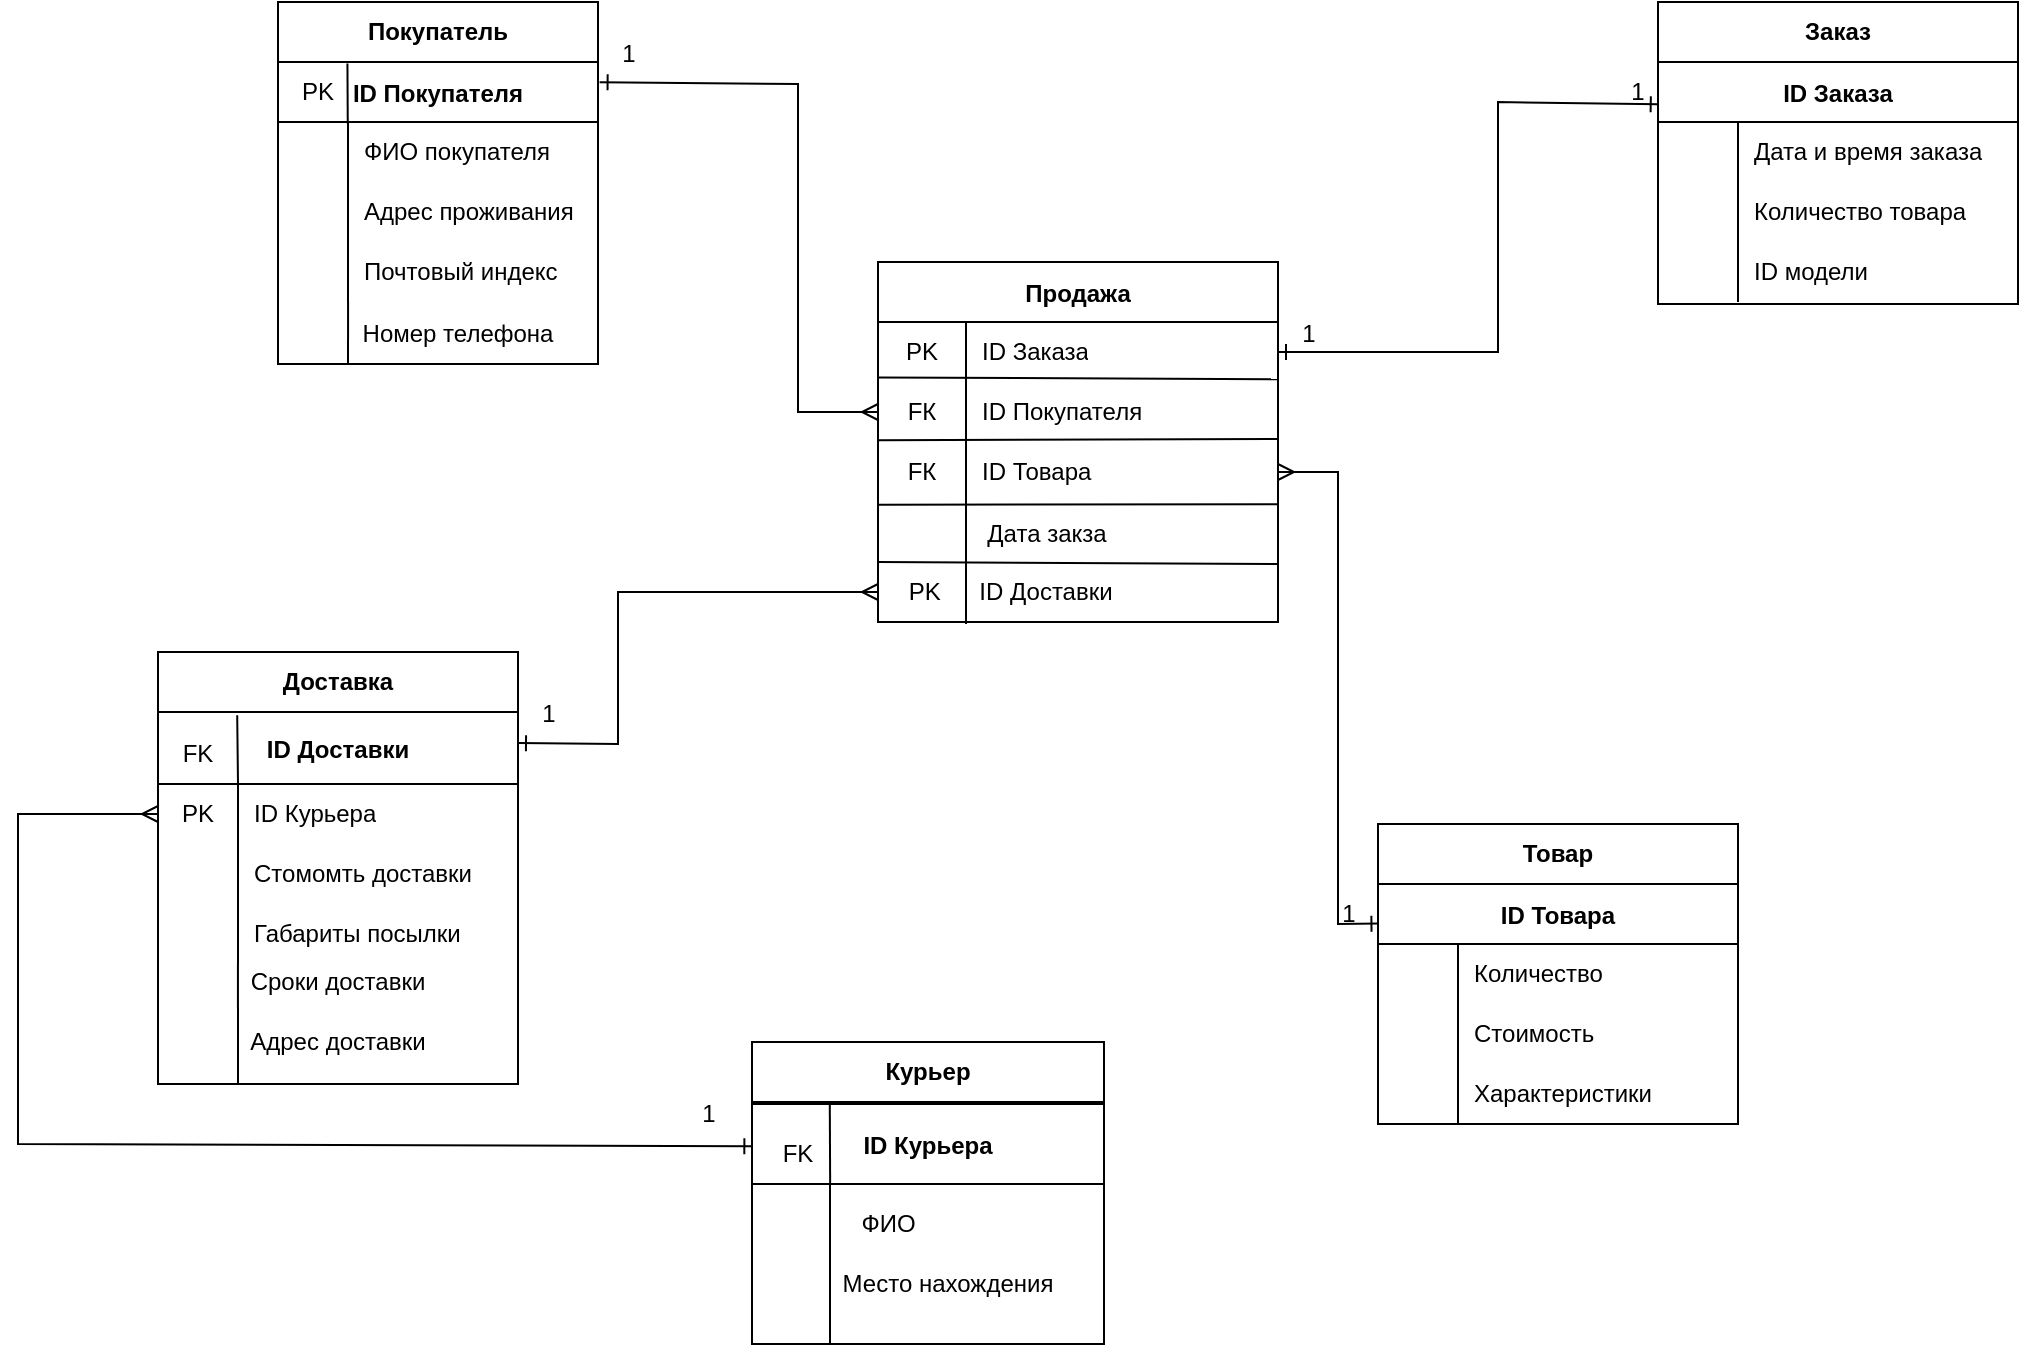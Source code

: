 <mxfile version="20.7.4" type="device"><diagram id="AUYn0HY6AaY0aZ3_AUPB" name="Страница 1"><mxGraphModel dx="862" dy="1570" grid="1" gridSize="10" guides="1" tooltips="1" connect="1" arrows="1" fold="1" page="1" pageScale="1" pageWidth="827" pageHeight="1169" math="0" shadow="0"><root><mxCell id="0"/><mxCell id="1" parent="0"/><mxCell id="ncOxyKK0epbSfeaLFIo2-1" value="Продажа" style="shape=table;startSize=30;container=1;collapsible=0;childLayout=tableLayout;fixedRows=1;rowLines=0;fontStyle=1;" parent="1" vertex="1"><mxGeometry x="690" y="439" width="200" height="180" as="geometry"/></mxCell><mxCell id="ncOxyKK0epbSfeaLFIo2-2" value="" style="shape=tableRow;horizontal=0;startSize=0;swimlaneHead=0;swimlaneBody=0;top=0;left=0;bottom=0;right=0;collapsible=0;dropTarget=0;fillColor=none;points=[[0,0.5],[1,0.5]];portConstraint=eastwest;" parent="ncOxyKK0epbSfeaLFIo2-1" vertex="1"><mxGeometry y="30" width="200" height="30" as="geometry"/></mxCell><mxCell id="ncOxyKK0epbSfeaLFIo2-3" value="PK" style="shape=partialRectangle;html=1;whiteSpace=wrap;connectable=0;fillColor=none;top=0;left=0;bottom=0;right=0;overflow=hidden;pointerEvents=1;" parent="ncOxyKK0epbSfeaLFIo2-2" vertex="1"><mxGeometry width="44" height="30" as="geometry"><mxRectangle width="44" height="30" as="alternateBounds"/></mxGeometry></mxCell><mxCell id="ncOxyKK0epbSfeaLFIo2-4" value="ID Заказа" style="shape=partialRectangle;html=1;whiteSpace=wrap;connectable=0;fillColor=none;top=0;left=0;bottom=0;right=0;align=left;spacingLeft=6;overflow=hidden;" parent="ncOxyKK0epbSfeaLFIo2-2" vertex="1"><mxGeometry x="44" width="156" height="30" as="geometry"><mxRectangle width="156" height="30" as="alternateBounds"/></mxGeometry></mxCell><mxCell id="ncOxyKK0epbSfeaLFIo2-5" value="" style="shape=tableRow;horizontal=0;startSize=0;swimlaneHead=0;swimlaneBody=0;top=0;left=0;bottom=0;right=0;collapsible=0;dropTarget=0;fillColor=none;points=[[0,0.5],[1,0.5]];portConstraint=eastwest;" parent="ncOxyKK0epbSfeaLFIo2-1" vertex="1"><mxGeometry y="60" width="200" height="30" as="geometry"/></mxCell><mxCell id="ncOxyKK0epbSfeaLFIo2-6" value="FК" style="shape=partialRectangle;html=1;whiteSpace=wrap;connectable=0;fillColor=none;top=0;left=0;bottom=0;right=0;overflow=hidden;" parent="ncOxyKK0epbSfeaLFIo2-5" vertex="1"><mxGeometry width="44" height="30" as="geometry"><mxRectangle width="44" height="30" as="alternateBounds"/></mxGeometry></mxCell><mxCell id="ncOxyKK0epbSfeaLFIo2-7" value="ID Покупателя" style="shape=partialRectangle;html=1;whiteSpace=wrap;connectable=0;fillColor=none;top=0;left=0;bottom=0;right=0;align=left;spacingLeft=6;overflow=hidden;" parent="ncOxyKK0epbSfeaLFIo2-5" vertex="1"><mxGeometry x="44" width="156" height="30" as="geometry"><mxRectangle width="156" height="30" as="alternateBounds"/></mxGeometry></mxCell><mxCell id="ncOxyKK0epbSfeaLFIo2-8" value="" style="shape=tableRow;horizontal=0;startSize=0;swimlaneHead=0;swimlaneBody=0;top=0;left=0;bottom=0;right=0;collapsible=0;dropTarget=0;fillColor=none;points=[[0,0.5],[1,0.5]];portConstraint=eastwest;" parent="ncOxyKK0epbSfeaLFIo2-1" vertex="1"><mxGeometry y="90" width="200" height="30" as="geometry"/></mxCell><mxCell id="ncOxyKK0epbSfeaLFIo2-9" value="FК" style="shape=partialRectangle;html=1;whiteSpace=wrap;connectable=0;fillColor=none;top=0;left=0;bottom=0;right=0;overflow=hidden;" parent="ncOxyKK0epbSfeaLFIo2-8" vertex="1"><mxGeometry width="44" height="30" as="geometry"><mxRectangle width="44" height="30" as="alternateBounds"/></mxGeometry></mxCell><mxCell id="ncOxyKK0epbSfeaLFIo2-10" value="ID Товара" style="shape=partialRectangle;html=1;whiteSpace=wrap;connectable=0;fillColor=none;top=0;left=0;bottom=0;right=0;align=left;spacingLeft=6;overflow=hidden;" parent="ncOxyKK0epbSfeaLFIo2-8" vertex="1"><mxGeometry x="44" width="156" height="30" as="geometry"><mxRectangle width="156" height="30" as="alternateBounds"/></mxGeometry></mxCell><mxCell id="4bVjCo8-2Z9bJ12g696z-2" value="" style="endArrow=none;html=1;rounded=0;exitX=-0.002;exitY=1.047;exitDx=0;exitDy=0;exitPerimeter=0;entryX=1.001;entryY=1.036;entryDx=0;entryDy=0;entryPerimeter=0;" parent="ncOxyKK0epbSfeaLFIo2-1" source="ncOxyKK0epbSfeaLFIo2-8" target="ncOxyKK0epbSfeaLFIo2-8" edge="1"><mxGeometry width="50" height="50" relative="1" as="geometry"><mxPoint x="70" y="171" as="sourcePoint"/><mxPoint x="120" y="121" as="targetPoint"/></mxGeometry></mxCell><mxCell id="4bVjCo8-2Z9bJ12g696z-3" value="" style="endArrow=none;html=1;rounded=0;exitX=0;exitY=-0.031;exitDx=0;exitDy=0;exitPerimeter=0;entryX=1;entryY=-0.052;entryDx=0;entryDy=0;entryPerimeter=0;" parent="ncOxyKK0epbSfeaLFIo2-1" source="ncOxyKK0epbSfeaLFIo2-8" target="ncOxyKK0epbSfeaLFIo2-8" edge="1"><mxGeometry width="50" height="50" relative="1" as="geometry"><mxPoint x="70" y="171" as="sourcePoint"/><mxPoint x="120" y="121" as="targetPoint"/></mxGeometry></mxCell><mxCell id="4bVjCo8-2Z9bJ12g696z-4" value="" style="endArrow=none;html=1;rounded=0;exitX=0;exitY=-0.076;exitDx=0;exitDy=0;exitPerimeter=0;entryX=1.001;entryY=-0.044;entryDx=0;entryDy=0;entryPerimeter=0;" parent="ncOxyKK0epbSfeaLFIo2-1" source="ncOxyKK0epbSfeaLFIo2-5" target="ncOxyKK0epbSfeaLFIo2-5" edge="1"><mxGeometry width="50" height="50" relative="1" as="geometry"><mxPoint x="70" y="171" as="sourcePoint"/><mxPoint x="120" y="121" as="targetPoint"/></mxGeometry></mxCell><mxCell id="ncOxyKK0epbSfeaLFIo2-11" value="" style="endArrow=none;html=1;rounded=0;entryX=0.22;entryY=0.967;entryDx=0;entryDy=0;entryPerimeter=0;" parent="1" target="ncOxyKK0epbSfeaLFIo2-8" edge="1"><mxGeometry width="50" height="50" relative="1" as="geometry"><mxPoint x="734" y="620" as="sourcePoint"/><mxPoint x="800" y="619" as="targetPoint"/></mxGeometry></mxCell><mxCell id="ncOxyKK0epbSfeaLFIo2-27" value="ID Покупателя" style="shape=table;startSize=30;container=1;collapsible=0;childLayout=tableLayout;fixedRows=1;rowLines=0;fontStyle=1;" parent="1" vertex="1"><mxGeometry x="390" y="339" width="160" height="151" as="geometry"/></mxCell><mxCell id="ncOxyKK0epbSfeaLFIo2-28" value="" style="shape=tableRow;horizontal=0;startSize=0;swimlaneHead=0;swimlaneBody=0;top=0;left=0;bottom=0;right=0;collapsible=0;dropTarget=0;fillColor=none;points=[[0,0.5],[1,0.5]];portConstraint=eastwest;" parent="ncOxyKK0epbSfeaLFIo2-27" vertex="1"><mxGeometry y="30" width="160" height="30" as="geometry"/></mxCell><mxCell id="ncOxyKK0epbSfeaLFIo2-29" value="" style="shape=partialRectangle;html=1;whiteSpace=wrap;connectable=0;fillColor=none;top=0;left=0;bottom=0;right=0;overflow=hidden;pointerEvents=1;" parent="ncOxyKK0epbSfeaLFIo2-28" vertex="1"><mxGeometry width="35" height="30" as="geometry"><mxRectangle width="35" height="30" as="alternateBounds"/></mxGeometry></mxCell><mxCell id="ncOxyKK0epbSfeaLFIo2-30" value="ФИО покупателя" style="shape=partialRectangle;html=1;whiteSpace=wrap;connectable=0;fillColor=none;top=0;left=0;bottom=0;right=0;align=left;spacingLeft=6;overflow=hidden;" parent="ncOxyKK0epbSfeaLFIo2-28" vertex="1"><mxGeometry x="35" width="125" height="30" as="geometry"><mxRectangle width="125" height="30" as="alternateBounds"/></mxGeometry></mxCell><mxCell id="ncOxyKK0epbSfeaLFIo2-31" value="" style="shape=tableRow;horizontal=0;startSize=0;swimlaneHead=0;swimlaneBody=0;top=0;left=0;bottom=0;right=0;collapsible=0;dropTarget=0;fillColor=none;points=[[0,0.5],[1,0.5]];portConstraint=eastwest;" parent="ncOxyKK0epbSfeaLFIo2-27" vertex="1"><mxGeometry y="60" width="160" height="30" as="geometry"/></mxCell><mxCell id="ncOxyKK0epbSfeaLFIo2-32" value="" style="shape=partialRectangle;html=1;whiteSpace=wrap;connectable=0;fillColor=none;top=0;left=0;bottom=0;right=0;overflow=hidden;" parent="ncOxyKK0epbSfeaLFIo2-31" vertex="1"><mxGeometry width="35" height="30" as="geometry"><mxRectangle width="35" height="30" as="alternateBounds"/></mxGeometry></mxCell><mxCell id="ncOxyKK0epbSfeaLFIo2-33" value="Адрес проживания" style="shape=partialRectangle;html=1;whiteSpace=wrap;connectable=0;fillColor=none;top=0;left=0;bottom=0;right=0;align=left;spacingLeft=6;overflow=hidden;" parent="ncOxyKK0epbSfeaLFIo2-31" vertex="1"><mxGeometry x="35" width="125" height="30" as="geometry"><mxRectangle width="125" height="30" as="alternateBounds"/></mxGeometry></mxCell><mxCell id="ncOxyKK0epbSfeaLFIo2-34" value="" style="shape=tableRow;horizontal=0;startSize=0;swimlaneHead=0;swimlaneBody=0;top=0;left=0;bottom=0;right=0;collapsible=0;dropTarget=0;fillColor=none;points=[[0,0.5],[1,0.5]];portConstraint=eastwest;" parent="ncOxyKK0epbSfeaLFIo2-27" vertex="1"><mxGeometry y="90" width="160" height="30" as="geometry"/></mxCell><mxCell id="ncOxyKK0epbSfeaLFIo2-35" value="" style="shape=partialRectangle;html=1;whiteSpace=wrap;connectable=0;fillColor=none;top=0;left=0;bottom=0;right=0;overflow=hidden;" parent="ncOxyKK0epbSfeaLFIo2-34" vertex="1"><mxGeometry width="35" height="30" as="geometry"><mxRectangle width="35" height="30" as="alternateBounds"/></mxGeometry></mxCell><mxCell id="ncOxyKK0epbSfeaLFIo2-36" value="Почтовый индекс" style="shape=partialRectangle;html=1;whiteSpace=wrap;connectable=0;fillColor=none;top=0;left=0;bottom=0;right=0;align=left;spacingLeft=6;overflow=hidden;" parent="ncOxyKK0epbSfeaLFIo2-34" vertex="1"><mxGeometry x="35" width="125" height="30" as="geometry"><mxRectangle width="125" height="30" as="alternateBounds"/></mxGeometry></mxCell><mxCell id="8PEonFaiL9T-tyBY4m2e-5" value="" style="endArrow=none;html=1;rounded=0;exitX=0.218;exitY=0.027;exitDx=0;exitDy=0;exitPerimeter=0;entryX=0.217;entryY=0.005;entryDx=0;entryDy=0;entryPerimeter=0;" edge="1" parent="ncOxyKK0epbSfeaLFIo2-27" source="ncOxyKK0epbSfeaLFIo2-28" target="ncOxyKK0epbSfeaLFIo2-27"><mxGeometry width="50" height="50" relative="1" as="geometry"><mxPoint x="140" y="71" as="sourcePoint"/><mxPoint x="190" y="21" as="targetPoint"/></mxGeometry></mxCell><mxCell id="ncOxyKK0epbSfeaLFIo2-39" value="&lt;b&gt;Покупатель&lt;/b&gt;" style="rounded=0;whiteSpace=wrap;html=1;" parent="1" vertex="1"><mxGeometry x="390" y="309" width="160" height="30" as="geometry"/></mxCell><mxCell id="ncOxyKK0epbSfeaLFIo2-40" value="" style="endArrow=none;html=1;rounded=0;exitX=0.219;exitY=0.987;exitDx=0;exitDy=0;exitPerimeter=0;" parent="1" source="ncOxyKK0epbSfeaLFIo2-34" edge="1"><mxGeometry width="50" height="50" relative="1" as="geometry"><mxPoint x="425" y="460" as="sourcePoint"/><mxPoint x="425" y="490" as="targetPoint"/></mxGeometry></mxCell><mxCell id="ncOxyKK0epbSfeaLFIo2-41" value="Номер телефона" style="text;html=1;strokeColor=none;fillColor=none;align=center;verticalAlign=middle;whiteSpace=wrap;rounded=0;" parent="1" vertex="1"><mxGeometry x="420" y="460" width="120" height="30" as="geometry"/></mxCell><mxCell id="ncOxyKK0epbSfeaLFIo2-42" value="" style="endArrow=ERone;html=1;rounded=0;exitX=0;exitY=0.5;exitDx=0;exitDy=0;entryX=1.005;entryY=0.067;entryDx=0;entryDy=0;entryPerimeter=0;endFill=0;startArrow=ERmany;startFill=0;" parent="1" source="ncOxyKK0epbSfeaLFIo2-5" target="ncOxyKK0epbSfeaLFIo2-27" edge="1"><mxGeometry width="50" height="50" relative="1" as="geometry"><mxPoint x="740" y="459" as="sourcePoint"/><mxPoint x="790" y="409" as="targetPoint"/><Array as="points"><mxPoint x="650" y="514"/><mxPoint x="650" y="350"/></Array></mxGeometry></mxCell><mxCell id="ncOxyKK0epbSfeaLFIo2-43" value="" style="endArrow=ERone;html=1;rounded=0;exitX=1;exitY=0.5;exitDx=0;exitDy=0;entryX=0.002;entryY=0.175;entryDx=0;entryDy=0;entryPerimeter=0;startArrow=ERone;startFill=0;endFill=0;" parent="1" source="ncOxyKK0epbSfeaLFIo2-2" target="ncOxyKK0epbSfeaLFIo2-44" edge="1"><mxGeometry width="50" height="50" relative="1" as="geometry"><mxPoint x="830" y="689" as="sourcePoint"/><mxPoint x="1090" y="569" as="targetPoint"/><Array as="points"><mxPoint x="1000" y="484"/><mxPoint x="1000" y="359"/></Array></mxGeometry></mxCell><mxCell id="ncOxyKK0epbSfeaLFIo2-44" value="ID Заказа" style="shape=table;startSize=30;container=1;collapsible=0;childLayout=tableLayout;fixedRows=1;rowLines=0;fontStyle=1;" parent="1" vertex="1"><mxGeometry x="1080" y="339" width="180" height="121" as="geometry"/></mxCell><mxCell id="ncOxyKK0epbSfeaLFIo2-45" value="" style="shape=tableRow;horizontal=0;startSize=0;swimlaneHead=0;swimlaneBody=0;top=0;left=0;bottom=0;right=0;collapsible=0;dropTarget=0;fillColor=none;points=[[0,0.5],[1,0.5]];portConstraint=eastwest;" parent="ncOxyKK0epbSfeaLFIo2-44" vertex="1"><mxGeometry y="30" width="180" height="30" as="geometry"/></mxCell><mxCell id="ncOxyKK0epbSfeaLFIo2-46" value="" style="shape=partialRectangle;html=1;whiteSpace=wrap;connectable=0;fillColor=none;top=0;left=0;bottom=0;right=0;overflow=hidden;pointerEvents=1;" parent="ncOxyKK0epbSfeaLFIo2-45" vertex="1"><mxGeometry width="40" height="30" as="geometry"><mxRectangle width="40" height="30" as="alternateBounds"/></mxGeometry></mxCell><mxCell id="ncOxyKK0epbSfeaLFIo2-47" value="Дата и время заказа" style="shape=partialRectangle;html=1;whiteSpace=wrap;connectable=0;fillColor=none;top=0;left=0;bottom=0;right=0;align=left;spacingLeft=6;overflow=hidden;" parent="ncOxyKK0epbSfeaLFIo2-45" vertex="1"><mxGeometry x="40" width="140" height="30" as="geometry"><mxRectangle width="140" height="30" as="alternateBounds"/></mxGeometry></mxCell><mxCell id="ncOxyKK0epbSfeaLFIo2-48" value="" style="shape=tableRow;horizontal=0;startSize=0;swimlaneHead=0;swimlaneBody=0;top=0;left=0;bottom=0;right=0;collapsible=0;dropTarget=0;fillColor=none;points=[[0,0.5],[1,0.5]];portConstraint=eastwest;" parent="ncOxyKK0epbSfeaLFIo2-44" vertex="1"><mxGeometry y="60" width="180" height="30" as="geometry"/></mxCell><mxCell id="ncOxyKK0epbSfeaLFIo2-49" value="" style="shape=partialRectangle;html=1;whiteSpace=wrap;connectable=0;fillColor=none;top=0;left=0;bottom=0;right=0;overflow=hidden;" parent="ncOxyKK0epbSfeaLFIo2-48" vertex="1"><mxGeometry width="40" height="30" as="geometry"><mxRectangle width="40" height="30" as="alternateBounds"/></mxGeometry></mxCell><mxCell id="ncOxyKK0epbSfeaLFIo2-50" value="Количество товара" style="shape=partialRectangle;html=1;whiteSpace=wrap;connectable=0;fillColor=none;top=0;left=0;bottom=0;right=0;align=left;spacingLeft=6;overflow=hidden;" parent="ncOxyKK0epbSfeaLFIo2-48" vertex="1"><mxGeometry x="40" width="140" height="30" as="geometry"><mxRectangle width="140" height="30" as="alternateBounds"/></mxGeometry></mxCell><mxCell id="ncOxyKK0epbSfeaLFIo2-51" value="" style="shape=tableRow;horizontal=0;startSize=0;swimlaneHead=0;swimlaneBody=0;top=0;left=0;bottom=0;right=0;collapsible=0;dropTarget=0;fillColor=none;points=[[0,0.5],[1,0.5]];portConstraint=eastwest;" parent="ncOxyKK0epbSfeaLFIo2-44" vertex="1"><mxGeometry y="90" width="180" height="30" as="geometry"/></mxCell><mxCell id="ncOxyKK0epbSfeaLFIo2-52" value="" style="shape=partialRectangle;html=1;whiteSpace=wrap;connectable=0;fillColor=none;top=0;left=0;bottom=0;right=0;overflow=hidden;" parent="ncOxyKK0epbSfeaLFIo2-51" vertex="1"><mxGeometry width="40" height="30" as="geometry"><mxRectangle width="40" height="30" as="alternateBounds"/></mxGeometry></mxCell><mxCell id="ncOxyKK0epbSfeaLFIo2-53" value="ID модели" style="shape=partialRectangle;html=1;whiteSpace=wrap;connectable=0;fillColor=none;top=0;left=0;bottom=0;right=0;align=left;spacingLeft=6;overflow=hidden;" parent="ncOxyKK0epbSfeaLFIo2-51" vertex="1"><mxGeometry x="40" width="140" height="30" as="geometry"><mxRectangle width="140" height="30" as="alternateBounds"/></mxGeometry></mxCell><mxCell id="ncOxyKK0epbSfeaLFIo2-55" value="" style="endArrow=none;html=1;rounded=0;" parent="1" edge="1"><mxGeometry width="50" height="50" relative="1" as="geometry"><mxPoint x="900" y="489" as="sourcePoint"/><mxPoint x="900" y="489" as="targetPoint"/><Array as="points"><mxPoint x="900" y="489"/></Array></mxGeometry></mxCell><mxCell id="ncOxyKK0epbSfeaLFIo2-57" value="" style="endArrow=ERone;html=1;rounded=0;exitX=1;exitY=0.5;exitDx=0;exitDy=0;startArrow=ERmany;startFill=0;endFill=0;entryX=0.004;entryY=0.165;entryDx=0;entryDy=0;entryPerimeter=0;" parent="1" source="ncOxyKK0epbSfeaLFIo2-8" target="ncOxyKK0epbSfeaLFIo2-58" edge="1"><mxGeometry width="50" height="50" relative="1" as="geometry"><mxPoint x="1000" y="579" as="sourcePoint"/><mxPoint x="920" y="780" as="targetPoint"/><Array as="points"><mxPoint x="920" y="544"/><mxPoint x="920" y="670"/><mxPoint x="920" y="770"/></Array></mxGeometry></mxCell><mxCell id="ncOxyKK0epbSfeaLFIo2-58" value="ID Товара" style="shape=table;startSize=30;container=1;collapsible=0;childLayout=tableLayout;fixedRows=1;rowLines=0;fontStyle=1;" parent="1" vertex="1"><mxGeometry x="940" y="750" width="180" height="120" as="geometry"/></mxCell><mxCell id="ncOxyKK0epbSfeaLFIo2-59" value="" style="shape=tableRow;horizontal=0;startSize=0;swimlaneHead=0;swimlaneBody=0;top=0;left=0;bottom=0;right=0;collapsible=0;dropTarget=0;fillColor=none;points=[[0,0.5],[1,0.5]];portConstraint=eastwest;" parent="ncOxyKK0epbSfeaLFIo2-58" vertex="1"><mxGeometry y="30" width="180" height="30" as="geometry"/></mxCell><mxCell id="ncOxyKK0epbSfeaLFIo2-60" value="" style="shape=partialRectangle;html=1;whiteSpace=wrap;connectable=0;fillColor=none;top=0;left=0;bottom=0;right=0;overflow=hidden;pointerEvents=1;" parent="ncOxyKK0epbSfeaLFIo2-59" vertex="1"><mxGeometry width="40" height="30" as="geometry"><mxRectangle width="40" height="30" as="alternateBounds"/></mxGeometry></mxCell><mxCell id="ncOxyKK0epbSfeaLFIo2-61" value="Количество" style="shape=partialRectangle;html=1;whiteSpace=wrap;connectable=0;fillColor=none;top=0;left=0;bottom=0;right=0;align=left;spacingLeft=6;overflow=hidden;" parent="ncOxyKK0epbSfeaLFIo2-59" vertex="1"><mxGeometry x="40" width="140" height="30" as="geometry"><mxRectangle width="140" height="30" as="alternateBounds"/></mxGeometry></mxCell><mxCell id="ncOxyKK0epbSfeaLFIo2-62" value="" style="shape=tableRow;horizontal=0;startSize=0;swimlaneHead=0;swimlaneBody=0;top=0;left=0;bottom=0;right=0;collapsible=0;dropTarget=0;fillColor=none;points=[[0,0.5],[1,0.5]];portConstraint=eastwest;" parent="ncOxyKK0epbSfeaLFIo2-58" vertex="1"><mxGeometry y="60" width="180" height="30" as="geometry"/></mxCell><mxCell id="ncOxyKK0epbSfeaLFIo2-63" value="" style="shape=partialRectangle;html=1;whiteSpace=wrap;connectable=0;fillColor=none;top=0;left=0;bottom=0;right=0;overflow=hidden;" parent="ncOxyKK0epbSfeaLFIo2-62" vertex="1"><mxGeometry width="40" height="30" as="geometry"><mxRectangle width="40" height="30" as="alternateBounds"/></mxGeometry></mxCell><mxCell id="ncOxyKK0epbSfeaLFIo2-64" value="Стоимость" style="shape=partialRectangle;html=1;whiteSpace=wrap;connectable=0;fillColor=none;top=0;left=0;bottom=0;right=0;align=left;spacingLeft=6;overflow=hidden;" parent="ncOxyKK0epbSfeaLFIo2-62" vertex="1"><mxGeometry x="40" width="140" height="30" as="geometry"><mxRectangle width="140" height="30" as="alternateBounds"/></mxGeometry></mxCell><mxCell id="ncOxyKK0epbSfeaLFIo2-65" value="" style="shape=tableRow;horizontal=0;startSize=0;swimlaneHead=0;swimlaneBody=0;top=0;left=0;bottom=0;right=0;collapsible=0;dropTarget=0;fillColor=none;points=[[0,0.5],[1,0.5]];portConstraint=eastwest;" parent="ncOxyKK0epbSfeaLFIo2-58" vertex="1"><mxGeometry y="90" width="180" height="30" as="geometry"/></mxCell><mxCell id="ncOxyKK0epbSfeaLFIo2-66" value="" style="shape=partialRectangle;html=1;whiteSpace=wrap;connectable=0;fillColor=none;top=0;left=0;bottom=0;right=0;overflow=hidden;" parent="ncOxyKK0epbSfeaLFIo2-65" vertex="1"><mxGeometry width="40" height="30" as="geometry"><mxRectangle width="40" height="30" as="alternateBounds"/></mxGeometry></mxCell><mxCell id="ncOxyKK0epbSfeaLFIo2-67" value="Характеристики" style="shape=partialRectangle;html=1;whiteSpace=wrap;connectable=0;fillColor=none;top=0;left=0;bottom=0;right=0;align=left;spacingLeft=6;overflow=hidden;" parent="ncOxyKK0epbSfeaLFIo2-65" vertex="1"><mxGeometry x="40" width="140" height="30" as="geometry"><mxRectangle width="140" height="30" as="alternateBounds"/></mxGeometry></mxCell><mxCell id="ncOxyKK0epbSfeaLFIo2-68" value="&lt;b&gt;Заказ&lt;/b&gt;" style="rounded=0;whiteSpace=wrap;html=1;" parent="1" vertex="1"><mxGeometry x="1080" y="309" width="180" height="30" as="geometry"/></mxCell><mxCell id="ncOxyKK0epbSfeaLFIo2-69" value="&lt;b&gt;Товар&lt;/b&gt;" style="rounded=0;whiteSpace=wrap;html=1;" parent="1" vertex="1"><mxGeometry x="940" y="720" width="180" height="30" as="geometry"/></mxCell><mxCell id="ncOxyKK0epbSfeaLFIo2-70" value="PK&amp;nbsp;" style="text;html=1;strokeColor=none;fillColor=none;align=center;verticalAlign=middle;whiteSpace=wrap;rounded=0;" parent="1" vertex="1"><mxGeometry x="690" y="589" width="50" height="30" as="geometry"/></mxCell><mxCell id="ncOxyKK0epbSfeaLFIo2-71" value="ID Доставки" style="text;html=1;strokeColor=none;fillColor=none;align=center;verticalAlign=middle;whiteSpace=wrap;rounded=0;fontSize=12;" parent="1" vertex="1"><mxGeometry x="723" y="589" width="102" height="30" as="geometry"/></mxCell><mxCell id="ncOxyKK0epbSfeaLFIo2-72" value="Дата закза" style="text;html=1;strokeColor=none;fillColor=none;align=center;verticalAlign=middle;whiteSpace=wrap;rounded=0;fontSize=12;" parent="1" vertex="1"><mxGeometry x="726.5" y="564.5" width="95" height="20" as="geometry"/></mxCell><mxCell id="ncOxyKK0epbSfeaLFIo2-74" value="" style="endArrow=ERone;html=1;rounded=0;fontSize=12;exitX=0;exitY=0.5;exitDx=0;exitDy=0;startArrow=ERmany;startFill=0;endFill=0;" parent="1" source="ncOxyKK0epbSfeaLFIo2-70" edge="1"><mxGeometry width="50" height="50" relative="1" as="geometry"><mxPoint x="740" y="740" as="sourcePoint"/><mxPoint x="510" y="679.545" as="targetPoint"/><Array as="points"><mxPoint x="560" y="604"/><mxPoint x="560" y="680"/></Array></mxGeometry></mxCell><mxCell id="ncOxyKK0epbSfeaLFIo2-76" value="ID Доставки" style="shape=table;startSize=36;container=1;collapsible=0;childLayout=tableLayout;fixedRows=1;rowLines=0;fontStyle=1;fontSize=12;" parent="1" vertex="1"><mxGeometry x="330" y="664" width="180" height="186" as="geometry"/></mxCell><mxCell id="ncOxyKK0epbSfeaLFIo2-77" value="" style="shape=tableRow;horizontal=0;startSize=0;swimlaneHead=0;swimlaneBody=0;top=0;left=0;bottom=0;right=0;collapsible=0;dropTarget=0;fillColor=none;points=[[0,0.5],[1,0.5]];portConstraint=eastwest;fontSize=12;" parent="ncOxyKK0epbSfeaLFIo2-76" vertex="1"><mxGeometry y="36" width="180" height="30" as="geometry"/></mxCell><mxCell id="ncOxyKK0epbSfeaLFIo2-78" value="PK" style="shape=partialRectangle;html=1;whiteSpace=wrap;connectable=0;fillColor=none;top=0;left=0;bottom=0;right=0;overflow=hidden;pointerEvents=1;fontSize=12;" parent="ncOxyKK0epbSfeaLFIo2-77" vertex="1"><mxGeometry width="40" height="30" as="geometry"><mxRectangle width="40" height="30" as="alternateBounds"/></mxGeometry></mxCell><mxCell id="ncOxyKK0epbSfeaLFIo2-79" value="ID Курьера" style="shape=partialRectangle;html=1;whiteSpace=wrap;connectable=0;fillColor=none;top=0;left=0;bottom=0;right=0;align=left;spacingLeft=6;overflow=hidden;fontSize=12;" parent="ncOxyKK0epbSfeaLFIo2-77" vertex="1"><mxGeometry x="40" width="140" height="30" as="geometry"><mxRectangle width="140" height="30" as="alternateBounds"/></mxGeometry></mxCell><mxCell id="ncOxyKK0epbSfeaLFIo2-80" value="" style="shape=tableRow;horizontal=0;startSize=0;swimlaneHead=0;swimlaneBody=0;top=0;left=0;bottom=0;right=0;collapsible=0;dropTarget=0;fillColor=none;points=[[0,0.5],[1,0.5]];portConstraint=eastwest;fontSize=12;" parent="ncOxyKK0epbSfeaLFIo2-76" vertex="1"><mxGeometry y="66" width="180" height="30" as="geometry"/></mxCell><mxCell id="ncOxyKK0epbSfeaLFIo2-81" value="" style="shape=partialRectangle;html=1;whiteSpace=wrap;connectable=0;fillColor=none;top=0;left=0;bottom=0;right=0;overflow=hidden;fontSize=12;" parent="ncOxyKK0epbSfeaLFIo2-80" vertex="1"><mxGeometry width="40" height="30" as="geometry"><mxRectangle width="40" height="30" as="alternateBounds"/></mxGeometry></mxCell><mxCell id="ncOxyKK0epbSfeaLFIo2-82" value="Стомомть доставки" style="shape=partialRectangle;html=1;whiteSpace=wrap;connectable=0;fillColor=none;top=0;left=0;bottom=0;right=0;align=left;spacingLeft=6;overflow=hidden;fontSize=12;" parent="ncOxyKK0epbSfeaLFIo2-80" vertex="1"><mxGeometry x="40" width="140" height="30" as="geometry"><mxRectangle width="140" height="30" as="alternateBounds"/></mxGeometry></mxCell><mxCell id="ncOxyKK0epbSfeaLFIo2-83" value="" style="shape=tableRow;horizontal=0;startSize=0;swimlaneHead=0;swimlaneBody=0;top=0;left=0;bottom=0;right=0;collapsible=0;dropTarget=0;fillColor=none;points=[[0,0.5],[1,0.5]];portConstraint=eastwest;fontSize=12;" parent="ncOxyKK0epbSfeaLFIo2-76" vertex="1"><mxGeometry y="96" width="180" height="30" as="geometry"/></mxCell><mxCell id="ncOxyKK0epbSfeaLFIo2-84" value="" style="shape=partialRectangle;html=1;whiteSpace=wrap;connectable=0;fillColor=none;top=0;left=0;bottom=0;right=0;overflow=hidden;fontSize=12;" parent="ncOxyKK0epbSfeaLFIo2-83" vertex="1"><mxGeometry width="40" height="30" as="geometry"><mxRectangle width="40" height="30" as="alternateBounds"/></mxGeometry></mxCell><mxCell id="ncOxyKK0epbSfeaLFIo2-85" value="Габариты посылки" style="shape=partialRectangle;html=1;whiteSpace=wrap;connectable=0;fillColor=none;top=0;left=0;bottom=0;right=0;align=left;spacingLeft=6;overflow=hidden;fontSize=12;" parent="ncOxyKK0epbSfeaLFIo2-83" vertex="1"><mxGeometry x="40" width="140" height="30" as="geometry"><mxRectangle width="140" height="30" as="alternateBounds"/></mxGeometry></mxCell><mxCell id="ncOxyKK0epbSfeaLFIo2-86" value="Доставка" style="rounded=0;whiteSpace=wrap;html=1;fontSize=12;fontStyle=1" parent="1" vertex="1"><mxGeometry x="330" y="634" width="180" height="30" as="geometry"/></mxCell><mxCell id="4bVjCo8-2Z9bJ12g696z-1" value="" style="endArrow=none;html=1;rounded=0;exitX=0;exitY=0;exitDx=0;exitDy=0;" parent="1" source="ncOxyKK0epbSfeaLFIo2-70" edge="1"><mxGeometry width="50" height="50" relative="1" as="geometry"><mxPoint x="760" y="610" as="sourcePoint"/><mxPoint x="890" y="590" as="targetPoint"/></mxGeometry></mxCell><mxCell id="4bVjCo8-2Z9bJ12g696z-5" value="" style="endArrow=none;html=1;rounded=0;exitX=0.222;exitY=0.984;exitDx=0;exitDy=0;exitPerimeter=0;" parent="1" source="ncOxyKK0epbSfeaLFIo2-83" edge="1"><mxGeometry width="50" height="50" relative="1" as="geometry"><mxPoint x="450" y="750" as="sourcePoint"/><mxPoint x="370" y="820" as="targetPoint"/></mxGeometry></mxCell><mxCell id="4bVjCo8-2Z9bJ12g696z-7" value="Сроки доставки" style="text;html=1;strokeColor=none;fillColor=none;align=center;verticalAlign=middle;whiteSpace=wrap;rounded=0;" parent="1" vertex="1"><mxGeometry x="370" y="784" width="100" height="30" as="geometry"/></mxCell><mxCell id="4bVjCo8-2Z9bJ12g696z-10" value="" style="endArrow=ERone;html=1;rounded=0;exitX=0;exitY=0.5;exitDx=0;exitDy=0;startArrow=ERmany;startFill=0;entryX=0.001;entryY=0.176;entryDx=0;entryDy=0;entryPerimeter=0;endFill=0;" parent="1" source="ncOxyKK0epbSfeaLFIo2-77" target="4bVjCo8-2Z9bJ12g696z-18" edge="1"><mxGeometry width="50" height="50" relative="1" as="geometry"><mxPoint x="300" y="550" as="sourcePoint"/><mxPoint x="170" y="940" as="targetPoint"/><Array as="points"><mxPoint x="260" y="715"/><mxPoint x="260" y="880"/></Array></mxGeometry></mxCell><mxCell id="4bVjCo8-2Z9bJ12g696z-11" value="" style="endArrow=none;html=1;rounded=0;entryX=0;entryY=1;entryDx=0;entryDy=0;" parent="1" target="4bVjCo8-2Z9bJ12g696z-7" edge="1"><mxGeometry width="50" height="50" relative="1" as="geometry"><mxPoint x="370" y="850" as="sourcePoint"/><mxPoint x="670" y="540" as="targetPoint"/></mxGeometry></mxCell><mxCell id="4bVjCo8-2Z9bJ12g696z-13" value="Адрес доставки" style="text;html=1;strokeColor=none;fillColor=none;align=center;verticalAlign=middle;whiteSpace=wrap;rounded=0;" parent="1" vertex="1"><mxGeometry x="355" y="814" width="130" height="30" as="geometry"/></mxCell><mxCell id="4bVjCo8-2Z9bJ12g696z-18" value="ID Курьера" style="shape=table;startSize=40;container=1;collapsible=0;childLayout=tableLayout;fixedRows=1;rowLines=0;fontStyle=1;" parent="1" vertex="1"><mxGeometry x="627" y="860" width="176" height="120" as="geometry"/></mxCell><mxCell id="4bVjCo8-2Z9bJ12g696z-19" value="" style="shape=tableRow;horizontal=0;startSize=0;swimlaneHead=0;swimlaneBody=0;top=0;left=0;bottom=0;right=0;collapsible=0;dropTarget=0;fillColor=none;points=[[0,0.5],[1,0.5]];portConstraint=eastwest;" parent="4bVjCo8-2Z9bJ12g696z-18" vertex="1"><mxGeometry y="40" width="176" height="20" as="geometry"/></mxCell><mxCell id="4bVjCo8-2Z9bJ12g696z-20" value="" style="shape=partialRectangle;html=1;whiteSpace=wrap;connectable=0;fillColor=none;top=0;left=0;bottom=0;right=0;overflow=hidden;pointerEvents=1;" parent="4bVjCo8-2Z9bJ12g696z-19" vertex="1"><mxGeometry width="39" height="20" as="geometry"><mxRectangle width="39" height="20" as="alternateBounds"/></mxGeometry></mxCell><mxCell id="4bVjCo8-2Z9bJ12g696z-21" value="" style="shape=partialRectangle;html=1;whiteSpace=wrap;connectable=0;fillColor=none;top=0;left=0;bottom=0;right=0;align=left;spacingLeft=6;overflow=hidden;" parent="4bVjCo8-2Z9bJ12g696z-19" vertex="1"><mxGeometry x="39" width="137" height="20" as="geometry"><mxRectangle width="137" height="20" as="alternateBounds"/></mxGeometry></mxCell><mxCell id="4bVjCo8-2Z9bJ12g696z-25" value="" style="shape=tableRow;horizontal=0;startSize=0;swimlaneHead=0;swimlaneBody=0;top=0;left=0;bottom=0;right=0;collapsible=0;dropTarget=0;fillColor=none;points=[[0,0.5],[1,0.5]];portConstraint=eastwest;" parent="4bVjCo8-2Z9bJ12g696z-18" vertex="1"><mxGeometry y="60" width="176" height="30" as="geometry"/></mxCell><mxCell id="4bVjCo8-2Z9bJ12g696z-26" value="" style="shape=partialRectangle;html=1;whiteSpace=wrap;connectable=0;fillColor=none;top=0;left=0;bottom=0;right=0;overflow=hidden;" parent="4bVjCo8-2Z9bJ12g696z-25" vertex="1"><mxGeometry width="39" height="30" as="geometry"><mxRectangle width="39" height="30" as="alternateBounds"/></mxGeometry></mxCell><mxCell id="4bVjCo8-2Z9bJ12g696z-27" value="" style="shape=partialRectangle;html=1;whiteSpace=wrap;connectable=0;fillColor=none;top=0;left=0;bottom=0;right=0;align=left;spacingLeft=6;overflow=hidden;" parent="4bVjCo8-2Z9bJ12g696z-25" vertex="1"><mxGeometry x="39" width="137" height="30" as="geometry"><mxRectangle width="137" height="30" as="alternateBounds"/></mxGeometry></mxCell><mxCell id="4bVjCo8-2Z9bJ12g696z-22" value="" style="shape=tableRow;horizontal=0;startSize=0;swimlaneHead=0;swimlaneBody=0;top=0;left=0;bottom=0;right=0;collapsible=0;dropTarget=0;fillColor=none;points=[[0,0.5],[1,0.5]];portConstraint=eastwest;" parent="4bVjCo8-2Z9bJ12g696z-18" vertex="1"><mxGeometry y="90" width="176" height="30" as="geometry"/></mxCell><mxCell id="4bVjCo8-2Z9bJ12g696z-23" value="" style="shape=partialRectangle;html=1;whiteSpace=wrap;connectable=0;fillColor=none;top=0;left=0;bottom=0;right=0;overflow=hidden;" parent="4bVjCo8-2Z9bJ12g696z-22" vertex="1"><mxGeometry width="39" height="30" as="geometry"><mxRectangle width="39" height="30" as="alternateBounds"/></mxGeometry></mxCell><mxCell id="4bVjCo8-2Z9bJ12g696z-24" value="" style="shape=partialRectangle;html=1;whiteSpace=wrap;connectable=0;fillColor=none;top=0;left=0;bottom=0;right=0;align=left;spacingLeft=6;overflow=hidden;" parent="4bVjCo8-2Z9bJ12g696z-22" vertex="1"><mxGeometry x="39" width="137" height="30" as="geometry"><mxRectangle width="137" height="30" as="alternateBounds"/></mxGeometry></mxCell><mxCell id="4bVjCo8-2Z9bJ12g696z-28" value="&lt;b&gt;Курьер&lt;/b&gt;" style="rounded=0;whiteSpace=wrap;html=1;" parent="1" vertex="1"><mxGeometry x="627" y="829" width="176" height="30" as="geometry"/></mxCell><mxCell id="EKjEO1kqQV7PWRuuOOxp-1" value="Место нахождения" style="text;html=1;strokeColor=none;fillColor=none;align=center;verticalAlign=middle;whiteSpace=wrap;rounded=0;" parent="1" vertex="1"><mxGeometry x="640" y="935" width="170" height="30" as="geometry"/></mxCell><mxCell id="EKjEO1kqQV7PWRuuOOxp-2" value="ФИО&amp;nbsp;" style="text;html=1;strokeColor=none;fillColor=none;align=center;verticalAlign=middle;whiteSpace=wrap;rounded=0;" parent="1" vertex="1"><mxGeometry x="666.5" y="905" width="60" height="30" as="geometry"/></mxCell><mxCell id="8PEonFaiL9T-tyBY4m2e-1" value="" style="endArrow=none;html=1;rounded=0;entryX=0.22;entryY=0.009;entryDx=0;entryDy=0;entryPerimeter=0;" edge="1" parent="1" target="ncOxyKK0epbSfeaLFIo2-76"><mxGeometry width="50" height="50" relative="1" as="geometry"><mxPoint x="370" y="700" as="sourcePoint"/><mxPoint x="370" y="670" as="targetPoint"/></mxGeometry></mxCell><mxCell id="8PEonFaiL9T-tyBY4m2e-2" value="FK" style="text;html=1;strokeColor=none;fillColor=none;align=center;verticalAlign=middle;whiteSpace=wrap;rounded=0;" vertex="1" parent="1"><mxGeometry x="320" y="670" width="60" height="30" as="geometry"/></mxCell><mxCell id="8PEonFaiL9T-tyBY4m2e-3" value="FK" style="text;html=1;strokeColor=none;fillColor=none;align=center;verticalAlign=middle;whiteSpace=wrap;rounded=0;" vertex="1" parent="1"><mxGeometry x="620" y="870" width="60" height="30" as="geometry"/></mxCell><mxCell id="8PEonFaiL9T-tyBY4m2e-4" value="" style="endArrow=none;html=1;rounded=0;entryX=0.221;entryY=0.002;entryDx=0;entryDy=0;entryPerimeter=0;exitX=0.768;exitY=1.016;exitDx=0;exitDy=0;exitPerimeter=0;" edge="1" parent="1" source="8PEonFaiL9T-tyBY4m2e-3" target="4bVjCo8-2Z9bJ12g696z-18"><mxGeometry width="50" height="50" relative="1" as="geometry"><mxPoint x="660" y="890" as="sourcePoint"/><mxPoint x="690" y="820" as="targetPoint"/></mxGeometry></mxCell><mxCell id="8PEonFaiL9T-tyBY4m2e-6" value="PK" style="text;html=1;strokeColor=none;fillColor=none;align=center;verticalAlign=middle;whiteSpace=wrap;rounded=0;" vertex="1" parent="1"><mxGeometry x="380" y="339" width="60" height="30" as="geometry"/></mxCell><mxCell id="8PEonFaiL9T-tyBY4m2e-7" value="1" style="text;html=1;strokeColor=none;fillColor=none;align=center;verticalAlign=middle;whiteSpace=wrap;rounded=0;" vertex="1" parent="1"><mxGeometry x="1040" y="339" width="60" height="30" as="geometry"/></mxCell><mxCell id="8PEonFaiL9T-tyBY4m2e-8" value="1" style="text;html=1;align=center;verticalAlign=middle;resizable=0;points=[];autosize=1;strokeColor=none;fillColor=none;" vertex="1" parent="1"><mxGeometry x="890" y="460" width="30" height="30" as="geometry"/></mxCell><mxCell id="8PEonFaiL9T-tyBY4m2e-10" value="1" style="text;html=1;align=center;verticalAlign=middle;resizable=0;points=[];autosize=1;strokeColor=none;fillColor=none;" vertex="1" parent="1"><mxGeometry x="910" y="750" width="30" height="30" as="geometry"/></mxCell><mxCell id="8PEonFaiL9T-tyBY4m2e-11" value="1" style="text;html=1;align=center;verticalAlign=middle;resizable=0;points=[];autosize=1;strokeColor=none;fillColor=none;" vertex="1" parent="1"><mxGeometry x="590" y="850" width="30" height="30" as="geometry"/></mxCell><mxCell id="8PEonFaiL9T-tyBY4m2e-12" value="1" style="text;html=1;align=center;verticalAlign=middle;resizable=0;points=[];autosize=1;strokeColor=none;fillColor=none;" vertex="1" parent="1"><mxGeometry x="510" y="650" width="30" height="30" as="geometry"/></mxCell><mxCell id="8PEonFaiL9T-tyBY4m2e-13" value="1" style="text;html=1;align=center;verticalAlign=middle;resizable=0;points=[];autosize=1;strokeColor=none;fillColor=none;" vertex="1" parent="1"><mxGeometry x="550" y="320" width="30" height="30" as="geometry"/></mxCell></root></mxGraphModel></diagram></mxfile>